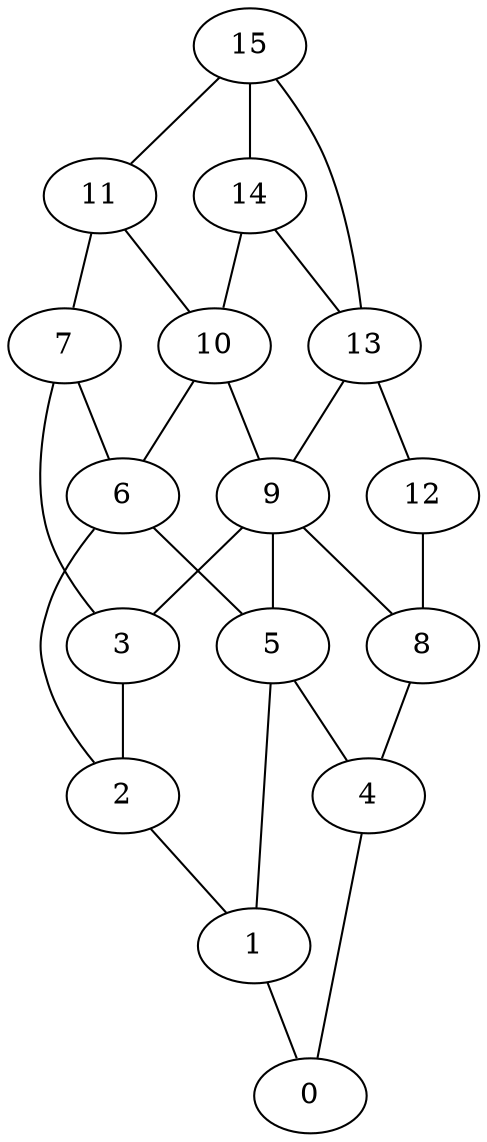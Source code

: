 /* Created by igraph 0.10.15 */
graph {
  0;
  1;
  2;
  3;
  4;
  5;
  6;
  7;
  8;
  9;
  10;
  11;
  12;
  13;
  14;
  15;

  1 -- 0;
  4 -- 0;
  2 -- 1;
  5 -- 1;
  3 -- 2;
  6 -- 2;
  7 -- 3;
  5 -- 4;
  8 -- 4;
  6 -- 5;
  9 -- 5;
  7 -- 6;
  10 -- 6;
  11 -- 7;
  9 -- 8;
  12 -- 8;
  10 -- 9;
  13 -- 9;
  11 -- 10;
  14 -- 10;
  15 -- 11;
  13 -- 12;
  14 -- 13;
  15 -- 14;
  9 -- 3;
  15 -- 13;
}
